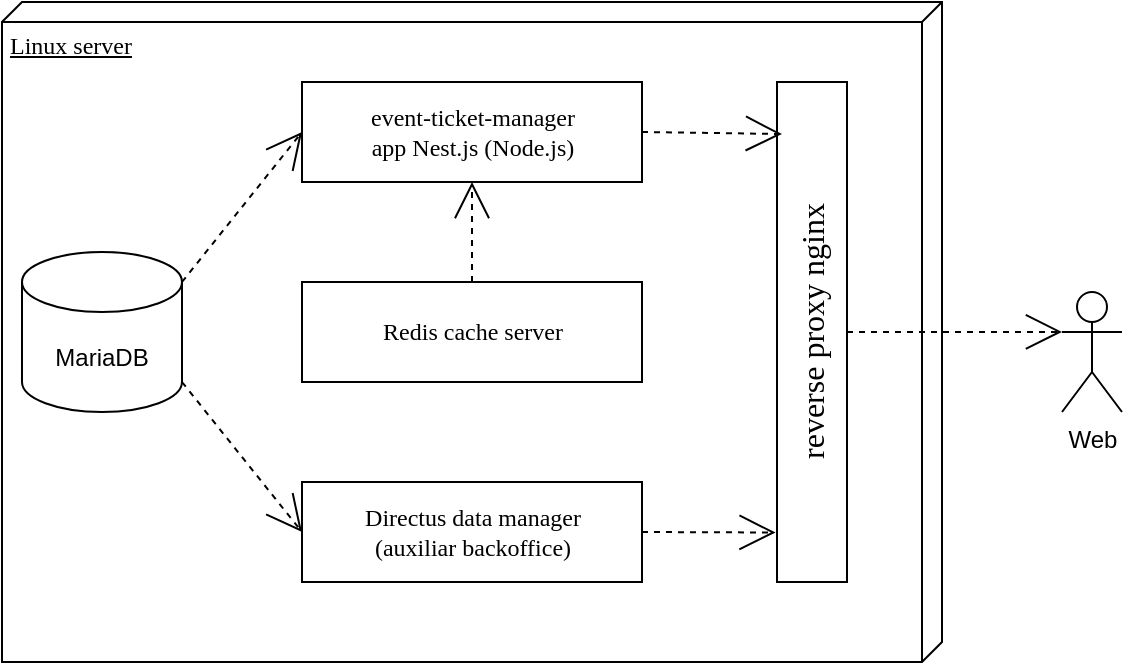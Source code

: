 <mxfile version="21.7.0" type="device">
  <diagram name="Page-1" id="5f0bae14-7c28-e335-631c-24af17079c00">
    <mxGraphModel dx="1050" dy="522" grid="1" gridSize="10" guides="1" tooltips="1" connect="1" arrows="1" fold="1" page="1" pageScale="1" pageWidth="1100" pageHeight="850" background="none" math="0" shadow="0">
      <root>
        <mxCell id="0" />
        <mxCell id="1" parent="0" />
        <mxCell id="39150e848f15840c-1" value="Linux server" style="verticalAlign=top;align=left;spacingTop=8;spacingLeft=2;spacingRight=12;shape=cube;size=10;direction=south;fontStyle=4;html=1;rounded=0;shadow=0;comic=0;labelBackgroundColor=none;strokeWidth=1;fontFamily=Verdana;fontSize=12" parent="1" vertex="1">
          <mxGeometry x="120" y="70" width="470" height="330" as="geometry" />
        </mxCell>
        <mxCell id="39150e848f15840c-4" value="event-ticket-manager&lt;br&gt;app Nest.js (Node.js)" style="html=1;rounded=0;shadow=0;comic=0;labelBackgroundColor=none;strokeWidth=1;fontFamily=Verdana;fontSize=12;align=center;" parent="1" vertex="1">
          <mxGeometry x="270" y="110" width="170" height="50" as="geometry" />
        </mxCell>
        <mxCell id="39150e848f15840c-11" style="edgeStyle=none;rounded=0;html=1;dashed=1;labelBackgroundColor=none;startArrow=none;startFill=0;startSize=8;endArrow=open;endFill=0;endSize=16;fontFamily=Verdana;fontSize=12;exitX=0.5;exitY=1;exitDx=0;exitDy=0;entryX=0;entryY=0.333;entryDx=0;entryDy=0;entryPerimeter=0;" parent="1" source="CNqK91oINI2MVfUo3MTQ-3" target="CNqK91oINI2MVfUo3MTQ-13" edge="1">
          <mxGeometry relative="1" as="geometry">
            <mxPoint x="919.79" y="461.13" as="sourcePoint" />
            <mxPoint x="810.004" y="250.002" as="targetPoint" />
          </mxGeometry>
        </mxCell>
        <mxCell id="CNqK91oINI2MVfUo3MTQ-1" value="MariaDB" style="shape=cylinder3;whiteSpace=wrap;html=1;boundedLbl=1;backgroundOutline=1;size=15;" vertex="1" parent="1">
          <mxGeometry x="130" y="195" width="80" height="80" as="geometry" />
        </mxCell>
        <mxCell id="CNqK91oINI2MVfUo3MTQ-3" value="&lt;font style=&quot;font-size: 16px;&quot;&gt;reverse proxy nginx&lt;/font&gt;" style="html=1;rounded=0;shadow=0;comic=0;labelBackgroundColor=none;strokeWidth=1;fontFamily=Verdana;fontSize=12;align=center;rotation=-90;" vertex="1" parent="1">
          <mxGeometry x="400" y="217.5" width="250" height="35" as="geometry" />
        </mxCell>
        <mxCell id="CNqK91oINI2MVfUo3MTQ-4" value="Redis cache server" style="html=1;rounded=0;shadow=0;comic=0;labelBackgroundColor=none;strokeWidth=1;fontFamily=Verdana;fontSize=12;align=center;" vertex="1" parent="1">
          <mxGeometry x="270" y="210" width="170" height="50" as="geometry" />
        </mxCell>
        <mxCell id="CNqK91oINI2MVfUo3MTQ-5" value="Directus data manager&lt;br&gt;(auxiliar backoffice)" style="html=1;rounded=0;shadow=0;comic=0;labelBackgroundColor=none;strokeWidth=1;fontFamily=Verdana;fontSize=12;align=center;" vertex="1" parent="1">
          <mxGeometry x="270" y="310" width="170" height="50" as="geometry" />
        </mxCell>
        <mxCell id="CNqK91oINI2MVfUo3MTQ-6" style="edgeStyle=none;rounded=0;html=1;dashed=1;labelBackgroundColor=none;startArrow=none;startFill=0;startSize=8;endArrow=open;endFill=0;endSize=16;fontFamily=Verdana;fontSize=12;exitX=1;exitY=0;exitDx=0;exitDy=15;exitPerimeter=0;entryX=0;entryY=0.5;entryDx=0;entryDy=0;" edge="1" parent="1" source="CNqK91oINI2MVfUo3MTQ-1" target="39150e848f15840c-4">
          <mxGeometry relative="1" as="geometry">
            <mxPoint x="559.79" y="381.13" as="sourcePoint" />
            <mxPoint x="450.004" y="170.002" as="targetPoint" />
          </mxGeometry>
        </mxCell>
        <mxCell id="CNqK91oINI2MVfUo3MTQ-9" style="edgeStyle=none;rounded=0;html=1;dashed=1;labelBackgroundColor=none;startArrow=none;startFill=0;startSize=8;endArrow=open;endFill=0;endSize=16;fontFamily=Verdana;fontSize=12;entryX=0.5;entryY=1;entryDx=0;entryDy=0;exitX=0.5;exitY=0;exitDx=0;exitDy=0;" edge="1" parent="1" source="CNqK91oINI2MVfUo3MTQ-4" target="39150e848f15840c-4">
          <mxGeometry relative="1" as="geometry">
            <mxPoint x="909.79" y="481.13" as="sourcePoint" />
            <mxPoint x="800.004" y="270.002" as="targetPoint" />
          </mxGeometry>
        </mxCell>
        <mxCell id="CNqK91oINI2MVfUo3MTQ-10" style="edgeStyle=none;rounded=0;html=1;dashed=1;labelBackgroundColor=none;startArrow=none;startFill=0;startSize=8;endArrow=open;endFill=0;endSize=16;fontFamily=Verdana;fontSize=12;entryX=0;entryY=0.5;entryDx=0;entryDy=0;exitX=1;exitY=1;exitDx=0;exitDy=-15;exitPerimeter=0;" edge="1" parent="1" source="CNqK91oINI2MVfUo3MTQ-1" target="CNqK91oINI2MVfUo3MTQ-5">
          <mxGeometry relative="1" as="geometry">
            <mxPoint x="319.79" y="491.13" as="sourcePoint" />
            <mxPoint x="210.004" y="280.002" as="targetPoint" />
          </mxGeometry>
        </mxCell>
        <mxCell id="CNqK91oINI2MVfUo3MTQ-11" style="edgeStyle=none;rounded=0;html=1;dashed=1;labelBackgroundColor=none;startArrow=none;startFill=0;startSize=8;endArrow=open;endFill=0;endSize=16;fontFamily=Verdana;fontSize=12;exitX=1;exitY=0.5;exitDx=0;exitDy=0;entryX=0.896;entryY=0.071;entryDx=0;entryDy=0;entryPerimeter=0;" edge="1" parent="1" source="39150e848f15840c-4" target="CNqK91oINI2MVfUo3MTQ-3">
          <mxGeometry relative="1" as="geometry">
            <mxPoint x="719.79" y="340.56" as="sourcePoint" />
            <mxPoint x="610.004" y="129.432" as="targetPoint" />
          </mxGeometry>
        </mxCell>
        <mxCell id="CNqK91oINI2MVfUo3MTQ-12" style="edgeStyle=none;rounded=0;html=1;dashed=1;labelBackgroundColor=none;startArrow=none;startFill=0;startSize=8;endArrow=open;endFill=0;endSize=16;fontFamily=Verdana;fontSize=12;exitX=1;exitY=0.5;exitDx=0;exitDy=0;entryX=0.099;entryY=-0.02;entryDx=0;entryDy=0;entryPerimeter=0;" edge="1" parent="1" source="CNqK91oINI2MVfUo3MTQ-5" target="CNqK91oINI2MVfUo3MTQ-3">
          <mxGeometry relative="1" as="geometry">
            <mxPoint x="939.79" y="511.13" as="sourcePoint" />
            <mxPoint x="830.004" y="300.002" as="targetPoint" />
          </mxGeometry>
        </mxCell>
        <mxCell id="CNqK91oINI2MVfUo3MTQ-13" value="Web" style="shape=umlActor;verticalLabelPosition=bottom;verticalAlign=top;html=1;outlineConnect=0;" vertex="1" parent="1">
          <mxGeometry x="650" y="215" width="30" height="60" as="geometry" />
        </mxCell>
      </root>
    </mxGraphModel>
  </diagram>
</mxfile>
